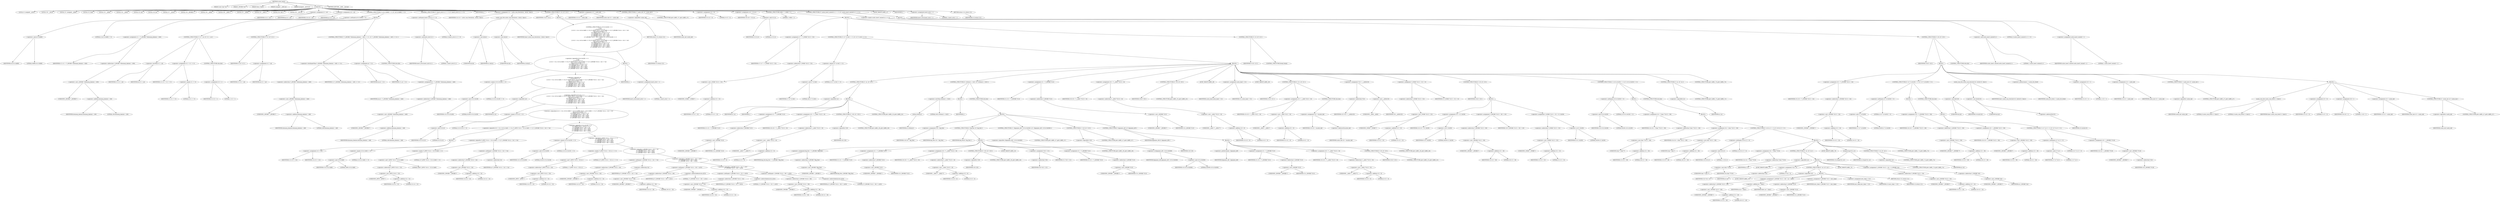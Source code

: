 digraph cache_insert {  
"1000117" [label = "(METHOD,cache_insert)" ]
"1000118" [label = "(PARAM,const char *a1)" ]
"1000119" [label = "(PARAM,_DWORD *a2)" ]
"1000120" [label = "(PARAM,time_t time1)" ]
"1000121" [label = "(PARAM,unsigned __int64 a4)" ]
"1000122" [label = "(PARAM,unsigned __int16 a5)" ]
"1000123" [label = "(BLOCK,,)" ]
"1000124" [label = "(LOCAL,v5: unsigned __int16)" ]
"1000125" [label = "(LOCAL,v10: __int16)" ]
"1000126" [label = "(LOCAL,v11: unsigned __int64)" ]
"1000127" [label = "(LOCAL,v12: bool)" ]
"1000128" [label = "(LOCAL,v13: __int64)" ]
"1000129" [label = "(LOCAL,v14: __int64)" ]
"1000130" [label = "(LOCAL,v15: int)" ]
"1000131" [label = "(LOCAL,v16: int)" ]
"1000132" [label = "(LOCAL,v17: __int16)" ]
"1000133" [label = "(LOCAL,v18: _QWORD *)" ]
"1000134" [label = "(LOCAL,v19: __int64)" ]
"1000135" [label = "(LOCAL,v20: __int64 *)" ]
"1000136" [label = "(LOCAL,v21: __int64)" ]
"1000137" [label = "(LOCAL,v23: __int64 *)" ]
"1000138" [label = "(LOCAL,v24: char *)" ]
"1000139" [label = "(LOCAL,v25: __int128)" ]
"1000140" [label = "(<operator>.assignment,v5 = a5)" ]
"1000141" [label = "(IDENTIFIER,v5,v5 = a5)" ]
"1000142" [label = "(IDENTIFIER,a5,v5 = a5)" ]
"1000143" [label = "(<operator>.assignment,v10 = a5)" ]
"1000144" [label = "(IDENTIFIER,v10,v10 = a5)" ]
"1000145" [label = "(IDENTIFIER,a5,v10 = a5)" ]
"1000146" [label = "(CONTROL_STRUCTURE,if ( (a5 & 0x980) != 0 ),if ( (a5 & 0x980) != 0 ))" ]
"1000147" [label = "(<operator>.notEquals,(a5 & 0x980) != 0)" ]
"1000148" [label = "(<operator>.and,a5 & 0x980)" ]
"1000149" [label = "(IDENTIFIER,a5,a5 & 0x980)" ]
"1000150" [label = "(LITERAL,0x980,a5 & 0x980)" ]
"1000151" [label = "(LITERAL,0,(a5 & 0x980) != 0)" ]
"1000152" [label = "(BLOCK,,)" ]
"1000153" [label = "(<operator>.assignment,v11 = *(_QWORD *)(dnsmasq_daemon + 456))" ]
"1000154" [label = "(IDENTIFIER,v11,v11 = *(_QWORD *)(dnsmasq_daemon + 456))" ]
"1000155" [label = "(<operator>.indirection,*(_QWORD *)(dnsmasq_daemon + 456))" ]
"1000156" [label = "(<operator>.cast,(_QWORD *)(dnsmasq_daemon + 456))" ]
"1000157" [label = "(UNKNOWN,_QWORD *,_QWORD *)" ]
"1000158" [label = "(<operator>.addition,dnsmasq_daemon + 456)" ]
"1000159" [label = "(IDENTIFIER,dnsmasq_daemon,dnsmasq_daemon + 456)" ]
"1000160" [label = "(LITERAL,456,dnsmasq_daemon + 456)" ]
"1000161" [label = "(CONTROL_STRUCTURE,if ( v11 < a4 ),if ( v11 < a4 ))" ]
"1000162" [label = "(<operator>.lessThan,v11 < a4)" ]
"1000163" [label = "(IDENTIFIER,v11,v11 < a4)" ]
"1000164" [label = "(IDENTIFIER,a4,v11 < a4)" ]
"1000165" [label = "(<operator>.assignment,v12 = v11 == 0)" ]
"1000166" [label = "(IDENTIFIER,v12,v12 = v11 == 0)" ]
"1000167" [label = "(<operator>.equals,v11 == 0)" ]
"1000168" [label = "(IDENTIFIER,v11,v11 == 0)" ]
"1000169" [label = "(LITERAL,0,v11 == 0)" ]
"1000170" [label = "(CONTROL_STRUCTURE,else,else)" ]
"1000171" [label = "(<operator>.assignment,v12 = 1)" ]
"1000172" [label = "(IDENTIFIER,v12,v12 = 1)" ]
"1000173" [label = "(LITERAL,1,v12 = 1)" ]
"1000174" [label = "(CONTROL_STRUCTURE,if ( v12 ),if ( v12 ))" ]
"1000175" [label = "(IDENTIFIER,v12,if ( v12 ))" ]
"1000176" [label = "(<operator>.assignment,v11 = a4)" ]
"1000177" [label = "(IDENTIFIER,v11,v11 = a4)" ]
"1000178" [label = "(IDENTIFIER,a4,v11 = a4)" ]
"1000179" [label = "(CONTROL_STRUCTURE,if ( *(_QWORD *)(dnsmasq_daemon + 448) <= v11 ),if ( *(_QWORD *)(dnsmasq_daemon + 448) <= v11 ))" ]
"1000180" [label = "(<operator>.lessEqualsThan,*(_QWORD *)(dnsmasq_daemon + 448) <= v11)" ]
"1000181" [label = "(<operator>.indirection,*(_QWORD *)(dnsmasq_daemon + 448))" ]
"1000182" [label = "(<operator>.cast,(_QWORD *)(dnsmasq_daemon + 448))" ]
"1000183" [label = "(UNKNOWN,_QWORD *,_QWORD *)" ]
"1000184" [label = "(<operator>.addition,dnsmasq_daemon + 448)" ]
"1000185" [label = "(IDENTIFIER,dnsmasq_daemon,dnsmasq_daemon + 448)" ]
"1000186" [label = "(LITERAL,448,dnsmasq_daemon + 448)" ]
"1000187" [label = "(IDENTIFIER,v11,*(_QWORD *)(dnsmasq_daemon + 448) <= v11)" ]
"1000188" [label = "(<operator>.assignment,a4 = v11)" ]
"1000189" [label = "(IDENTIFIER,a4,a4 = v11)" ]
"1000190" [label = "(IDENTIFIER,v11,a4 = v11)" ]
"1000191" [label = "(CONTROL_STRUCTURE,else,else)" ]
"1000192" [label = "(<operator>.assignment,a4 = *(_QWORD *)(dnsmasq_daemon + 448))" ]
"1000193" [label = "(IDENTIFIER,a4,a4 = *(_QWORD *)(dnsmasq_daemon + 448))" ]
"1000194" [label = "(<operator>.indirection,*(_QWORD *)(dnsmasq_daemon + 448))" ]
"1000195" [label = "(<operator>.cast,(_QWORD *)(dnsmasq_daemon + 448))" ]
"1000196" [label = "(UNKNOWN,_QWORD *,_QWORD *)" ]
"1000197" [label = "(<operator>.addition,dnsmasq_daemon + 448)" ]
"1000198" [label = "(IDENTIFIER,dnsmasq_daemon,dnsmasq_daemon + 448)" ]
"1000199" [label = "(LITERAL,448,dnsmasq_daemon + 448)" ]
"1000200" [label = "(CONTROL_STRUCTURE,if ( (insert_error & 1) != 0 ),if ( (insert_error & 1) != 0 ))" ]
"1000201" [label = "(<operator>.notEquals,(insert_error & 1) != 0)" ]
"1000202" [label = "(<operator>.and,insert_error & 1)" ]
"1000203" [label = "(IDENTIFIER,insert_error,insert_error & 1)" ]
"1000204" [label = "(LITERAL,1,insert_error & 1)" ]
"1000205" [label = "(LITERAL,0,(insert_error & 1) != 0)" ]
"1000206" [label = "(IDENTIFIER,L,)" ]
"1000207" [label = "(<operator>.assignment,v14 = cache_scan_free((int)a1, (int)a2, time1))" ]
"1000208" [label = "(IDENTIFIER,v14,v14 = cache_scan_free((int)a1, (int)a2, time1))" ]
"1000209" [label = "(cache_scan_free,cache_scan_free((int)a1, (int)a2, time1))" ]
"1000210" [label = "(<operator>.cast,(int)a1)" ]
"1000211" [label = "(UNKNOWN,int,int)" ]
"1000212" [label = "(IDENTIFIER,a1,(int)a1)" ]
"1000213" [label = "(<operator>.cast,(int)a2)" ]
"1000214" [label = "(UNKNOWN,int,int)" ]
"1000215" [label = "(IDENTIFIER,a2,(int)a2)" ]
"1000216" [label = "(IDENTIFIER,time1,cache_scan_free((int)a1, (int)a2, time1))" ]
"1000217" [label = "(CONTROL_STRUCTURE,if ( v14 ),if ( v14 ))" ]
"1000218" [label = "(IDENTIFIER,v14,if ( v14 ))" ]
"1000219" [label = "(BLOCK,,)" ]
"1000220" [label = "(CONTROL_STRUCTURE,if ( (v10 & 0x180) == 0\n      || !a2\n      || (v10 & 8) == 0\n      || ((v13 = v14, (v10 & 0x80) == 0) || (*(_BYTE *)(v14 + 52) & 0x80) == 0 || *(_DWORD *)(v14 + 24) != *a2)\n      && ((v10 & 0x100) == 0\n       || (*(_BYTE *)(v14 + 53) & 1) == 0\n       || *(_DWORD *)(v14 + 24) != *a2\n       || *(_DWORD *)(v14 + 28) != a2[1]\n       || *(_DWORD *)(v14 + 32) != a2[2]\n       || *(_DWORD *)(v14 + 36) != a2[3]) ),if ( (v10 & 0x180) == 0\n      || !a2\n      || (v10 & 8) == 0\n      || ((v13 = v14, (v10 & 0x80) == 0) || (*(_BYTE *)(v14 + 52) & 0x80) == 0 || *(_DWORD *)(v14 + 24) != *a2)\n      && ((v10 & 0x100) == 0\n       || (*(_BYTE *)(v14 + 53) & 1) == 0\n       || *(_DWORD *)(v14 + 24) != *a2\n       || *(_DWORD *)(v14 + 28) != a2[1]\n       || *(_DWORD *)(v14 + 32) != a2[2]\n       || *(_DWORD *)(v14 + 36) != a2[3]) ))" ]
"1000221" [label = "(<operator>.logicalOr,(v10 & 0x180) == 0\n      || !a2\n      || (v10 & 8) == 0\n      || ((v13 = v14, (v10 & 0x80) == 0) || (*(_BYTE *)(v14 + 52) & 0x80) == 0 || *(_DWORD *)(v14 + 24) != *a2)\n      && ((v10 & 0x100) == 0\n       || (*(_BYTE *)(v14 + 53) & 1) == 0\n       || *(_DWORD *)(v14 + 24) != *a2\n       || *(_DWORD *)(v14 + 28) != a2[1]\n       || *(_DWORD *)(v14 + 32) != a2[2]\n       || *(_DWORD *)(v14 + 36) != a2[3]))" ]
"1000222" [label = "(<operator>.equals,(v10 & 0x180) == 0)" ]
"1000223" [label = "(<operator>.and,v10 & 0x180)" ]
"1000224" [label = "(IDENTIFIER,v10,v10 & 0x180)" ]
"1000225" [label = "(LITERAL,0x180,v10 & 0x180)" ]
"1000226" [label = "(LITERAL,0,(v10 & 0x180) == 0)" ]
"1000227" [label = "(<operator>.logicalOr,!a2\n      || (v10 & 8) == 0\n      || ((v13 = v14, (v10 & 0x80) == 0) || (*(_BYTE *)(v14 + 52) & 0x80) == 0 || *(_DWORD *)(v14 + 24) != *a2)\n      && ((v10 & 0x100) == 0\n       || (*(_BYTE *)(v14 + 53) & 1) == 0\n       || *(_DWORD *)(v14 + 24) != *a2\n       || *(_DWORD *)(v14 + 28) != a2[1]\n       || *(_DWORD *)(v14 + 32) != a2[2]\n       || *(_DWORD *)(v14 + 36) != a2[3]))" ]
"1000228" [label = "(<operator>.logicalNot,!a2)" ]
"1000229" [label = "(IDENTIFIER,a2,!a2)" ]
"1000230" [label = "(<operator>.logicalOr,(v10 & 8) == 0\n      || ((v13 = v14, (v10 & 0x80) == 0) || (*(_BYTE *)(v14 + 52) & 0x80) == 0 || *(_DWORD *)(v14 + 24) != *a2)\n      && ((v10 & 0x100) == 0\n       || (*(_BYTE *)(v14 + 53) & 1) == 0\n       || *(_DWORD *)(v14 + 24) != *a2\n       || *(_DWORD *)(v14 + 28) != a2[1]\n       || *(_DWORD *)(v14 + 32) != a2[2]\n       || *(_DWORD *)(v14 + 36) != a2[3]))" ]
"1000231" [label = "(<operator>.equals,(v10 & 8) == 0)" ]
"1000232" [label = "(<operator>.and,v10 & 8)" ]
"1000233" [label = "(IDENTIFIER,v10,v10 & 8)" ]
"1000234" [label = "(LITERAL,8,v10 & 8)" ]
"1000235" [label = "(LITERAL,0,(v10 & 8) == 0)" ]
"1000236" [label = "(<operator>.logicalAnd,((v13 = v14, (v10 & 0x80) == 0) || (*(_BYTE *)(v14 + 52) & 0x80) == 0 || *(_DWORD *)(v14 + 24) != *a2)\n      && ((v10 & 0x100) == 0\n       || (*(_BYTE *)(v14 + 53) & 1) == 0\n       || *(_DWORD *)(v14 + 24) != *a2\n       || *(_DWORD *)(v14 + 28) != a2[1]\n       || *(_DWORD *)(v14 + 32) != a2[2]\n       || *(_DWORD *)(v14 + 36) != a2[3]))" ]
"1000237" [label = "(<operator>.logicalOr,(v13 = v14, (v10 & 0x80) == 0) || (*(_BYTE *)(v14 + 52) & 0x80) == 0 || *(_DWORD *)(v14 + 24) != *a2)" ]
"1000238" [label = "(BLOCK,,)" ]
"1000239" [label = "(<operator>.assignment,v13 = v14)" ]
"1000240" [label = "(IDENTIFIER,v13,v13 = v14)" ]
"1000241" [label = "(IDENTIFIER,v14,v13 = v14)" ]
"1000242" [label = "(<operator>.equals,(v10 & 0x80) == 0)" ]
"1000243" [label = "(<operator>.and,v10 & 0x80)" ]
"1000244" [label = "(IDENTIFIER,v10,v10 & 0x80)" ]
"1000245" [label = "(LITERAL,0x80,v10 & 0x80)" ]
"1000246" [label = "(LITERAL,0,(v10 & 0x80) == 0)" ]
"1000247" [label = "(<operator>.logicalOr,(*(_BYTE *)(v14 + 52) & 0x80) == 0 || *(_DWORD *)(v14 + 24) != *a2)" ]
"1000248" [label = "(<operator>.equals,(*(_BYTE *)(v14 + 52) & 0x80) == 0)" ]
"1000249" [label = "(<operator>.and,*(_BYTE *)(v14 + 52) & 0x80)" ]
"1000250" [label = "(<operator>.indirection,*(_BYTE *)(v14 + 52))" ]
"1000251" [label = "(<operator>.cast,(_BYTE *)(v14 + 52))" ]
"1000252" [label = "(UNKNOWN,_BYTE *,_BYTE *)" ]
"1000253" [label = "(<operator>.addition,v14 + 52)" ]
"1000254" [label = "(IDENTIFIER,v14,v14 + 52)" ]
"1000255" [label = "(LITERAL,52,v14 + 52)" ]
"1000256" [label = "(LITERAL,0x80,*(_BYTE *)(v14 + 52) & 0x80)" ]
"1000257" [label = "(LITERAL,0,(*(_BYTE *)(v14 + 52) & 0x80) == 0)" ]
"1000258" [label = "(<operator>.notEquals,*(_DWORD *)(v14 + 24) != *a2)" ]
"1000259" [label = "(<operator>.indirection,*(_DWORD *)(v14 + 24))" ]
"1000260" [label = "(<operator>.cast,(_DWORD *)(v14 + 24))" ]
"1000261" [label = "(UNKNOWN,_DWORD *,_DWORD *)" ]
"1000262" [label = "(<operator>.addition,v14 + 24)" ]
"1000263" [label = "(IDENTIFIER,v14,v14 + 24)" ]
"1000264" [label = "(LITERAL,24,v14 + 24)" ]
"1000265" [label = "(<operator>.indirection,*a2)" ]
"1000266" [label = "(IDENTIFIER,a2,*(_DWORD *)(v14 + 24) != *a2)" ]
"1000267" [label = "(<operator>.logicalOr,(v10 & 0x100) == 0\n       || (*(_BYTE *)(v14 + 53) & 1) == 0\n       || *(_DWORD *)(v14 + 24) != *a2\n       || *(_DWORD *)(v14 + 28) != a2[1]\n       || *(_DWORD *)(v14 + 32) != a2[2]\n       || *(_DWORD *)(v14 + 36) != a2[3])" ]
"1000268" [label = "(<operator>.equals,(v10 & 0x100) == 0)" ]
"1000269" [label = "(<operator>.and,v10 & 0x100)" ]
"1000270" [label = "(IDENTIFIER,v10,v10 & 0x100)" ]
"1000271" [label = "(LITERAL,0x100,v10 & 0x100)" ]
"1000272" [label = "(LITERAL,0,(v10 & 0x100) == 0)" ]
"1000273" [label = "(<operator>.logicalOr,(*(_BYTE *)(v14 + 53) & 1) == 0\n       || *(_DWORD *)(v14 + 24) != *a2\n       || *(_DWORD *)(v14 + 28) != a2[1]\n       || *(_DWORD *)(v14 + 32) != a2[2]\n       || *(_DWORD *)(v14 + 36) != a2[3])" ]
"1000274" [label = "(<operator>.equals,(*(_BYTE *)(v14 + 53) & 1) == 0)" ]
"1000275" [label = "(<operator>.and,*(_BYTE *)(v14 + 53) & 1)" ]
"1000276" [label = "(<operator>.indirection,*(_BYTE *)(v14 + 53))" ]
"1000277" [label = "(<operator>.cast,(_BYTE *)(v14 + 53))" ]
"1000278" [label = "(UNKNOWN,_BYTE *,_BYTE *)" ]
"1000279" [label = "(<operator>.addition,v14 + 53)" ]
"1000280" [label = "(IDENTIFIER,v14,v14 + 53)" ]
"1000281" [label = "(LITERAL,53,v14 + 53)" ]
"1000282" [label = "(LITERAL,1,*(_BYTE *)(v14 + 53) & 1)" ]
"1000283" [label = "(LITERAL,0,(*(_BYTE *)(v14 + 53) & 1) == 0)" ]
"1000284" [label = "(<operator>.logicalOr,*(_DWORD *)(v14 + 24) != *a2\n       || *(_DWORD *)(v14 + 28) != a2[1]\n       || *(_DWORD *)(v14 + 32) != a2[2]\n       || *(_DWORD *)(v14 + 36) != a2[3])" ]
"1000285" [label = "(<operator>.notEquals,*(_DWORD *)(v14 + 24) != *a2)" ]
"1000286" [label = "(<operator>.indirection,*(_DWORD *)(v14 + 24))" ]
"1000287" [label = "(<operator>.cast,(_DWORD *)(v14 + 24))" ]
"1000288" [label = "(UNKNOWN,_DWORD *,_DWORD *)" ]
"1000289" [label = "(<operator>.addition,v14 + 24)" ]
"1000290" [label = "(IDENTIFIER,v14,v14 + 24)" ]
"1000291" [label = "(LITERAL,24,v14 + 24)" ]
"1000292" [label = "(<operator>.indirection,*a2)" ]
"1000293" [label = "(IDENTIFIER,a2,*(_DWORD *)(v14 + 24) != *a2)" ]
"1000294" [label = "(<operator>.logicalOr,*(_DWORD *)(v14 + 28) != a2[1]\n       || *(_DWORD *)(v14 + 32) != a2[2]\n       || *(_DWORD *)(v14 + 36) != a2[3])" ]
"1000295" [label = "(<operator>.notEquals,*(_DWORD *)(v14 + 28) != a2[1])" ]
"1000296" [label = "(<operator>.indirection,*(_DWORD *)(v14 + 28))" ]
"1000297" [label = "(<operator>.cast,(_DWORD *)(v14 + 28))" ]
"1000298" [label = "(UNKNOWN,_DWORD *,_DWORD *)" ]
"1000299" [label = "(<operator>.addition,v14 + 28)" ]
"1000300" [label = "(IDENTIFIER,v14,v14 + 28)" ]
"1000301" [label = "(LITERAL,28,v14 + 28)" ]
"1000302" [label = "(<operator>.indirectIndexAccess,a2[1])" ]
"1000303" [label = "(IDENTIFIER,a2,*(_DWORD *)(v14 + 28) != a2[1])" ]
"1000304" [label = "(LITERAL,1,*(_DWORD *)(v14 + 28) != a2[1])" ]
"1000305" [label = "(<operator>.logicalOr,*(_DWORD *)(v14 + 32) != a2[2]\n       || *(_DWORD *)(v14 + 36) != a2[3])" ]
"1000306" [label = "(<operator>.notEquals,*(_DWORD *)(v14 + 32) != a2[2])" ]
"1000307" [label = "(<operator>.indirection,*(_DWORD *)(v14 + 32))" ]
"1000308" [label = "(<operator>.cast,(_DWORD *)(v14 + 32))" ]
"1000309" [label = "(UNKNOWN,_DWORD *,_DWORD *)" ]
"1000310" [label = "(<operator>.addition,v14 + 32)" ]
"1000311" [label = "(IDENTIFIER,v14,v14 + 32)" ]
"1000312" [label = "(LITERAL,32,v14 + 32)" ]
"1000313" [label = "(<operator>.indirectIndexAccess,a2[2])" ]
"1000314" [label = "(IDENTIFIER,a2,*(_DWORD *)(v14 + 32) != a2[2])" ]
"1000315" [label = "(LITERAL,2,*(_DWORD *)(v14 + 32) != a2[2])" ]
"1000316" [label = "(<operator>.notEquals,*(_DWORD *)(v14 + 36) != a2[3])" ]
"1000317" [label = "(<operator>.indirection,*(_DWORD *)(v14 + 36))" ]
"1000318" [label = "(<operator>.cast,(_DWORD *)(v14 + 36))" ]
"1000319" [label = "(UNKNOWN,_DWORD *,_DWORD *)" ]
"1000320" [label = "(<operator>.addition,v14 + 36)" ]
"1000321" [label = "(IDENTIFIER,v14,v14 + 36)" ]
"1000322" [label = "(LITERAL,36,v14 + 36)" ]
"1000323" [label = "(<operator>.indirectIndexAccess,a2[3])" ]
"1000324" [label = "(IDENTIFIER,a2,*(_DWORD *)(v14 + 36) != a2[3])" ]
"1000325" [label = "(LITERAL,3,*(_DWORD *)(v14 + 36) != a2[3])" ]
"1000326" [label = "(BLOCK,,)" ]
"1000327" [label = "(IDENTIFIER,L,)" ]
"1000328" [label = "(<operator>.assignment,insert_error = 1)" ]
"1000329" [label = "(IDENTIFIER,insert_error,insert_error = 1)" ]
"1000330" [label = "(LITERAL,1,insert_error = 1)" ]
"1000331" [label = "(RETURN,return v13;,return v13;)" ]
"1000332" [label = "(IDENTIFIER,v13,return v13;)" ]
"1000333" [label = "(<operator>.assignment,v13 = cache_tail)" ]
"1000334" [label = "(IDENTIFIER,v13,v13 = cache_tail)" ]
"1000335" [label = "(IDENTIFIER,cache_tail,v13 = cache_tail)" ]
"1000336" [label = "(CONTROL_STRUCTURE,if ( !cache_tail ),if ( !cache_tail ))" ]
"1000337" [label = "(<operator>.logicalNot,!cache_tail)" ]
"1000338" [label = "(IDENTIFIER,cache_tail,!cache_tail)" ]
"1000339" [label = "(CONTROL_STRUCTURE,goto LABEL_47;,goto LABEL_47;)" ]
"1000340" [label = "(<operator>.assignment,v15 = 0)" ]
"1000341" [label = "(IDENTIFIER,v15,v15 = 0)" ]
"1000342" [label = "(LITERAL,0,v15 = 0)" ]
"1000343" [label = "(<operator>.assignment,v16 = v5 & 4)" ]
"1000344" [label = "(IDENTIFIER,v16,v16 = v5 & 4)" ]
"1000345" [label = "(<operator>.and,v5 & 4)" ]
"1000346" [label = "(IDENTIFIER,v5,v5 & 4)" ]
"1000347" [label = "(LITERAL,4,v5 & 4)" ]
"1000348" [label = "(CONTROL_STRUCTURE,while ( 1 ),while ( 1 ))" ]
"1000349" [label = "(LITERAL,1,while ( 1 ))" ]
"1000350" [label = "(BLOCK,,)" ]
"1000351" [label = "(<operator>.assignment,v17 = *(_WORD *)(v13 + 52))" ]
"1000352" [label = "(IDENTIFIER,v17,v17 = *(_WORD *)(v13 + 52))" ]
"1000353" [label = "(<operator>.indirection,*(_WORD *)(v13 + 52))" ]
"1000354" [label = "(<operator>.cast,(_WORD *)(v13 + 52))" ]
"1000355" [label = "(UNKNOWN,_WORD *,_WORD *)" ]
"1000356" [label = "(<operator>.addition,v13 + 52)" ]
"1000357" [label = "(IDENTIFIER,v13,v13 + 52)" ]
"1000358" [label = "(LITERAL,52,v13 + 52)" ]
"1000359" [label = "(CONTROL_STRUCTURE,if ( (v17 & 0xC) == 0 ),if ( (v17 & 0xC) == 0 ))" ]
"1000360" [label = "(<operator>.equals,(v17 & 0xC) == 0)" ]
"1000361" [label = "(<operator>.and,v17 & 0xC)" ]
"1000362" [label = "(IDENTIFIER,v17,v17 & 0xC)" ]
"1000363" [label = "(LITERAL,0xC,v17 & 0xC)" ]
"1000364" [label = "(LITERAL,0,(v17 & 0xC) == 0)" ]
"1000365" [label = "(BLOCK,,)" ]
"1000366" [label = "(CONTROL_STRUCTURE,if ( !a1 ),if ( !a1 ))" ]
"1000367" [label = "(<operator>.logicalNot,!a1)" ]
"1000368" [label = "(IDENTIFIER,a1,!a1)" ]
"1000369" [label = "(BLOCK,,)" ]
"1000370" [label = "(IDENTIFIER,L,)" ]
"1000371" [label = "(<operator>.assignment,v21 = *(_QWORD *)v13)" ]
"1000372" [label = "(IDENTIFIER,v21,v21 = *(_QWORD *)v13)" ]
"1000373" [label = "(<operator>.indirection,*(_QWORD *)v13)" ]
"1000374" [label = "(<operator>.cast,(_QWORD *)v13)" ]
"1000375" [label = "(UNKNOWN,_QWORD *,_QWORD *)" ]
"1000376" [label = "(IDENTIFIER,v13,(_QWORD *)v13)" ]
"1000377" [label = "(<operator>.assignment,v20 = *(__int64 **)(v13 + 8))" ]
"1000378" [label = "(IDENTIFIER,v20,v20 = *(__int64 **)(v13 + 8))" ]
"1000379" [label = "(<operator>.indirection,*(__int64 **)(v13 + 8))" ]
"1000380" [label = "(<operator>.cast,(__int64 **)(v13 + 8))" ]
"1000381" [label = "(UNKNOWN,__int64 **,__int64 **)" ]
"1000382" [label = "(<operator>.addition,v13 + 8)" ]
"1000383" [label = "(IDENTIFIER,v13,v13 + 8)" ]
"1000384" [label = "(LITERAL,8,v13 + 8)" ]
"1000385" [label = "(CONTROL_STRUCTURE,if ( !v20 ),if ( !v20 ))" ]
"1000386" [label = "(<operator>.logicalNot,!v20)" ]
"1000387" [label = "(IDENTIFIER,v20,!v20)" ]
"1000388" [label = "(CONTROL_STRUCTURE,goto LABEL_58;,goto LABEL_58;)" ]
"1000389" [label = "(CONTROL_STRUCTURE,goto LABEL_53;,goto LABEL_53;)" ]
"1000390" [label = "(CONTROL_STRUCTURE,if ( strlen(a1) < 0x32 ),if ( strlen(a1) < 0x32 ))" ]
"1000391" [label = "(<operator>.lessThan,strlen(a1) < 0x32)" ]
"1000392" [label = "(strlen,strlen(a1))" ]
"1000393" [label = "(IDENTIFIER,a1,strlen(a1))" ]
"1000394" [label = "(LITERAL,0x32,strlen(a1) < 0x32)" ]
"1000395" [label = "(BLOCK,,)" ]
"1000396" [label = "(IDENTIFIER,L,)" ]
"1000397" [label = "(CONTROL_STRUCTURE,else,else)" ]
"1000398" [label = "(BLOCK,,)" ]
"1000399" [label = "(<operator>.assignment,v19 = big_free)" ]
"1000400" [label = "(IDENTIFIER,v19,v19 = big_free)" ]
"1000401" [label = "(IDENTIFIER,big_free,v19 = big_free)" ]
"1000402" [label = "(CONTROL_STRUCTURE,if ( big_free ),if ( big_free ))" ]
"1000403" [label = "(IDENTIFIER,big_free,if ( big_free ))" ]
"1000404" [label = "(BLOCK,,)" ]
"1000405" [label = "(<operator>.assignment,big_free = *(_QWORD *)big_free)" ]
"1000406" [label = "(IDENTIFIER,big_free,big_free = *(_QWORD *)big_free)" ]
"1000407" [label = "(<operator>.indirection,*(_QWORD *)big_free)" ]
"1000408" [label = "(<operator>.cast,(_QWORD *)big_free)" ]
"1000409" [label = "(UNKNOWN,_QWORD *,_QWORD *)" ]
"1000410" [label = "(IDENTIFIER,big_free,(_QWORD *)big_free)" ]
"1000411" [label = "(<operator>.assignment,v21 = *(_QWORD *)v13)" ]
"1000412" [label = "(IDENTIFIER,v21,v21 = *(_QWORD *)v13)" ]
"1000413" [label = "(<operator>.indirection,*(_QWORD *)v13)" ]
"1000414" [label = "(<operator>.cast,(_QWORD *)v13)" ]
"1000415" [label = "(UNKNOWN,_QWORD *,_QWORD *)" ]
"1000416" [label = "(IDENTIFIER,v13,(_QWORD *)v13)" ]
"1000417" [label = "(<operator>.assignment,v20 = *(__int64 **)(v13 + 8))" ]
"1000418" [label = "(IDENTIFIER,v20,v20 = *(__int64 **)(v13 + 8))" ]
"1000419" [label = "(<operator>.indirection,*(__int64 **)(v13 + 8))" ]
"1000420" [label = "(<operator>.cast,(__int64 **)(v13 + 8))" ]
"1000421" [label = "(UNKNOWN,__int64 **,__int64 **)" ]
"1000422" [label = "(<operator>.addition,v13 + 8)" ]
"1000423" [label = "(IDENTIFIER,v13,v13 + 8)" ]
"1000424" [label = "(LITERAL,8,v13 + 8)" ]
"1000425" [label = "(CONTROL_STRUCTURE,if ( !v20 ),if ( !v20 ))" ]
"1000426" [label = "(<operator>.logicalNot,!v20)" ]
"1000427" [label = "(IDENTIFIER,v20,!v20)" ]
"1000428" [label = "(CONTROL_STRUCTURE,goto LABEL_58;,goto LABEL_58;)" ]
"1000429" [label = "(JUMP_TARGET,LABEL_53)" ]
"1000430" [label = "(<operator>.assignment,*v20 = v21)" ]
"1000431" [label = "(<operator>.indirection,*v20)" ]
"1000432" [label = "(IDENTIFIER,v20,*v20 = v21)" ]
"1000433" [label = "(IDENTIFIER,v21,*v20 = v21)" ]
"1000434" [label = "(<operator>.assignment,v21 = *(_QWORD *)v13)" ]
"1000435" [label = "(IDENTIFIER,v21,v21 = *(_QWORD *)v13)" ]
"1000436" [label = "(<operator>.indirection,*(_QWORD *)v13)" ]
"1000437" [label = "(<operator>.cast,(_QWORD *)v13)" ]
"1000438" [label = "(UNKNOWN,_QWORD *,_QWORD *)" ]
"1000439" [label = "(IDENTIFIER,v13,(_QWORD *)v13)" ]
"1000440" [label = "(CONTROL_STRUCTURE,goto LABEL_59;,goto LABEL_59;)" ]
"1000441" [label = "(CONTROL_STRUCTURE,if ( !(bignames_left | v10 & 0x5000) ),if ( !(bignames_left | v10 & 0x5000) ))" ]
"1000442" [label = "(<operator>.logicalNot,!(bignames_left | v10 & 0x5000))" ]
"1000443" [label = "(<operator>.or,bignames_left | v10 & 0x5000)" ]
"1000444" [label = "(IDENTIFIER,bignames_left,bignames_left | v10 & 0x5000)" ]
"1000445" [label = "(<operator>.and,v10 & 0x5000)" ]
"1000446" [label = "(IDENTIFIER,v10,v10 & 0x5000)" ]
"1000447" [label = "(LITERAL,0x5000,v10 & 0x5000)" ]
"1000448" [label = "(CONTROL_STRUCTURE,goto LABEL_47;,goto LABEL_47;)" ]
"1000449" [label = "(CONTROL_STRUCTURE,if ( !v19 ),if ( !v19 ))" ]
"1000450" [label = "(<operator>.logicalNot,!v19)" ]
"1000451" [label = "(IDENTIFIER,v19,!v19)" ]
"1000452" [label = "(CONTROL_STRUCTURE,goto LABEL_47;,goto LABEL_47;)" ]
"1000453" [label = "(CONTROL_STRUCTURE,if ( bignames_left ),if ( bignames_left ))" ]
"1000454" [label = "(IDENTIFIER,bignames_left,if ( bignames_left ))" ]
"1000455" [label = "(BLOCK,,)" ]
"1000456" [label = "(<operator>.preDecrement,--bignames_left)" ]
"1000457" [label = "(IDENTIFIER,bignames_left,--bignames_left)" ]
"1000458" [label = "(<operator>.assignment,v21 = *(_QWORD *)v13)" ]
"1000459" [label = "(IDENTIFIER,v21,v21 = *(_QWORD *)v13)" ]
"1000460" [label = "(<operator>.indirection,*(_QWORD *)v13)" ]
"1000461" [label = "(<operator>.cast,(_QWORD *)v13)" ]
"1000462" [label = "(UNKNOWN,_QWORD *,_QWORD *)" ]
"1000463" [label = "(IDENTIFIER,v13,(_QWORD *)v13)" ]
"1000464" [label = "(<operator>.assignment,v20 = *(__int64 **)(v13 + 8))" ]
"1000465" [label = "(IDENTIFIER,v20,v20 = *(__int64 **)(v13 + 8))" ]
"1000466" [label = "(<operator>.indirection,*(__int64 **)(v13 + 8))" ]
"1000467" [label = "(<operator>.cast,(__int64 **)(v13 + 8))" ]
"1000468" [label = "(UNKNOWN,__int64 **,__int64 **)" ]
"1000469" [label = "(<operator>.addition,v13 + 8)" ]
"1000470" [label = "(IDENTIFIER,v13,v13 + 8)" ]
"1000471" [label = "(LITERAL,8,v13 + 8)" ]
"1000472" [label = "(CONTROL_STRUCTURE,if ( v20 ),if ( v20 ))" ]
"1000473" [label = "(IDENTIFIER,v20,if ( v20 ))" ]
"1000474" [label = "(CONTROL_STRUCTURE,goto LABEL_53;,goto LABEL_53;)" ]
"1000475" [label = "(CONTROL_STRUCTURE,goto LABEL_58;,goto LABEL_58;)" ]
"1000476" [label = "(<operator>.assignment,v21 = *(_QWORD *)v13)" ]
"1000477" [label = "(IDENTIFIER,v21,v21 = *(_QWORD *)v13)" ]
"1000478" [label = "(<operator>.indirection,*(_QWORD *)v13)" ]
"1000479" [label = "(<operator>.cast,(_QWORD *)v13)" ]
"1000480" [label = "(UNKNOWN,_QWORD *,_QWORD *)" ]
"1000481" [label = "(IDENTIFIER,v13,(_QWORD *)v13)" ]
"1000482" [label = "(<operator>.assignment,v20 = *(__int64 **)(v13 + 8))" ]
"1000483" [label = "(IDENTIFIER,v20,v20 = *(__int64 **)(v13 + 8))" ]
"1000484" [label = "(<operator>.indirection,*(__int64 **)(v13 + 8))" ]
"1000485" [label = "(<operator>.cast,(__int64 **)(v13 + 8))" ]
"1000486" [label = "(UNKNOWN,__int64 **,__int64 **)" ]
"1000487" [label = "(<operator>.addition,v13 + 8)" ]
"1000488" [label = "(IDENTIFIER,v13,v13 + 8)" ]
"1000489" [label = "(LITERAL,8,v13 + 8)" ]
"1000490" [label = "(CONTROL_STRUCTURE,if ( v20 ),if ( v20 ))" ]
"1000491" [label = "(IDENTIFIER,v20,if ( v20 ))" ]
"1000492" [label = "(CONTROL_STRUCTURE,goto LABEL_53;,goto LABEL_53;)" ]
"1000493" [label = "(JUMP_TARGET,LABEL_58)" ]
"1000494" [label = "(<operator>.assignment,cache_head = v21)" ]
"1000495" [label = "(IDENTIFIER,cache_head,cache_head = v21)" ]
"1000496" [label = "(IDENTIFIER,v21,cache_head = v21)" ]
"1000497" [label = "(JUMP_TARGET,LABEL_59)" ]
"1000498" [label = "(CONTROL_STRUCTURE,if ( v21 ),if ( v21 ))" ]
"1000499" [label = "(IDENTIFIER,v21,if ( v21 ))" ]
"1000500" [label = "(<operator>.assignment,v23 = (__int64 *)(v21 + 8))" ]
"1000501" [label = "(IDENTIFIER,v23,v23 = (__int64 *)(v21 + 8))" ]
"1000502" [label = "(<operator>.cast,(__int64 *)(v21 + 8))" ]
"1000503" [label = "(UNKNOWN,__int64 *,__int64 *)" ]
"1000504" [label = "(<operator>.addition,v21 + 8)" ]
"1000505" [label = "(IDENTIFIER,v21,v21 + 8)" ]
"1000506" [label = "(LITERAL,8,v21 + 8)" ]
"1000507" [label = "(CONTROL_STRUCTURE,else,else)" ]
"1000508" [label = "(<operator>.assignment,v23 = &cache_tail)" ]
"1000509" [label = "(IDENTIFIER,v23,v23 = &cache_tail)" ]
"1000510" [label = "(<operator>.addressOf,&cache_tail)" ]
"1000511" [label = "(IDENTIFIER,cache_tail,v23 = &cache_tail)" ]
"1000512" [label = "(<operator>.assignment,*v23 = (__int64)v20)" ]
"1000513" [label = "(<operator>.indirection,*v23)" ]
"1000514" [label = "(IDENTIFIER,v23,*v23 = (__int64)v20)" ]
"1000515" [label = "(<operator>.cast,(__int64)v20)" ]
"1000516" [label = "(UNKNOWN,__int64,__int64)" ]
"1000517" [label = "(IDENTIFIER,v20,(__int64)v20)" ]
"1000518" [label = "(<operator>.assignment,*(_WORD *)(v13 + 52) = v5)" ]
"1000519" [label = "(<operator>.indirection,*(_WORD *)(v13 + 52))" ]
"1000520" [label = "(<operator>.cast,(_WORD *)(v13 + 52))" ]
"1000521" [label = "(UNKNOWN,_WORD *,_WORD *)" ]
"1000522" [label = "(<operator>.addition,v13 + 52)" ]
"1000523" [label = "(IDENTIFIER,v13,v13 + 52)" ]
"1000524" [label = "(LITERAL,52,v13 + 52)" ]
"1000525" [label = "(IDENTIFIER,v5,*(_WORD *)(v13 + 52) = v5)" ]
"1000526" [label = "(CONTROL_STRUCTURE,if ( v19 ),if ( v19 ))" ]
"1000527" [label = "(IDENTIFIER,v19,if ( v19 ))" ]
"1000528" [label = "(BLOCK,,)" ]
"1000529" [label = "(<operator>.assignment,v10 = v5 | 0x200)" ]
"1000530" [label = "(IDENTIFIER,v10,v10 = v5 | 0x200)" ]
"1000531" [label = "(<operator>.or,v5 | 0x200)" ]
"1000532" [label = "(IDENTIFIER,v5,v5 | 0x200)" ]
"1000533" [label = "(LITERAL,0x200,v5 | 0x200)" ]
"1000534" [label = "(<operator>.assignment,*(_QWORD *)(v13 + 56) = v19)" ]
"1000535" [label = "(<operator>.indirection,*(_QWORD *)(v13 + 56))" ]
"1000536" [label = "(<operator>.cast,(_QWORD *)(v13 + 56))" ]
"1000537" [label = "(UNKNOWN,_QWORD *,_QWORD *)" ]
"1000538" [label = "(<operator>.addition,v13 + 56)" ]
"1000539" [label = "(IDENTIFIER,v13,v13 + 56)" ]
"1000540" [label = "(LITERAL,56,v13 + 56)" ]
"1000541" [label = "(IDENTIFIER,v19,*(_QWORD *)(v13 + 56) = v19)" ]
"1000542" [label = "(<operator>.assignment,*(_WORD *)(v13 + 52) = v5 | 0x200)" ]
"1000543" [label = "(<operator>.indirection,*(_WORD *)(v13 + 52))" ]
"1000544" [label = "(<operator>.cast,(_WORD *)(v13 + 52))" ]
"1000545" [label = "(UNKNOWN,_WORD *,_WORD *)" ]
"1000546" [label = "(<operator>.addition,v13 + 52)" ]
"1000547" [label = "(IDENTIFIER,v13,v13 + 52)" ]
"1000548" [label = "(LITERAL,52,v13 + 52)" ]
"1000549" [label = "(<operator>.or,v5 | 0x200)" ]
"1000550" [label = "(IDENTIFIER,v5,v5 | 0x200)" ]
"1000551" [label = "(LITERAL,0x200,v5 | 0x200)" ]
"1000552" [label = "(CONTROL_STRUCTURE,if ( (v10 & 0x200) != 0 ),if ( (v10 & 0x200) != 0 ))" ]
"1000553" [label = "(<operator>.notEquals,(v10 & 0x200) != 0)" ]
"1000554" [label = "(<operator>.and,v10 & 0x200)" ]
"1000555" [label = "(IDENTIFIER,v10,v10 & 0x200)" ]
"1000556" [label = "(LITERAL,0x200,v10 & 0x200)" ]
"1000557" [label = "(LITERAL,0,(v10 & 0x200) != 0)" ]
"1000558" [label = "(BLOCK,,)" ]
"1000559" [label = "(<operator>.assignment,v24 = *(char **)(v13 + 56))" ]
"1000560" [label = "(IDENTIFIER,v24,v24 = *(char **)(v13 + 56))" ]
"1000561" [label = "(<operator>.indirection,*(char **)(v13 + 56))" ]
"1000562" [label = "(<operator>.cast,(char **)(v13 + 56))" ]
"1000563" [label = "(UNKNOWN,char **,char **)" ]
"1000564" [label = "(<operator>.addition,v13 + 56)" ]
"1000565" [label = "(IDENTIFIER,v13,v13 + 56)" ]
"1000566" [label = "(LITERAL,56,v13 + 56)" ]
"1000567" [label = "(CONTROL_STRUCTURE,else,else)" ]
"1000568" [label = "(BLOCK,,)" ]
"1000569" [label = "(<operator>.assignment,v24 = (char *)(v13 + 56))" ]
"1000570" [label = "(IDENTIFIER,v24,v24 = (char *)(v13 + 56))" ]
"1000571" [label = "(<operator>.cast,(char *)(v13 + 56))" ]
"1000572" [label = "(UNKNOWN,char *,char *)" ]
"1000573" [label = "(<operator>.addition,v13 + 56)" ]
"1000574" [label = "(IDENTIFIER,v13,v13 + 56)" ]
"1000575" [label = "(LITERAL,56,v13 + 56)" ]
"1000576" [label = "(CONTROL_STRUCTURE,if ( (v10 & 2) != 0 ),if ( (v10 & 2) != 0 ))" ]
"1000577" [label = "(<operator>.notEquals,(v10 & 2) != 0)" ]
"1000578" [label = "(<operator>.and,v10 & 2)" ]
"1000579" [label = "(IDENTIFIER,v10,v10 & 2)" ]
"1000580" [label = "(LITERAL,2,v10 & 2)" ]
"1000581" [label = "(LITERAL,0,(v10 & 2) != 0)" ]
"1000582" [label = "(BLOCK,,)" ]
"1000583" [label = "(<operator>.assignment,v24 = *(char **)v24)" ]
"1000584" [label = "(IDENTIFIER,v24,v24 = *(char **)v24)" ]
"1000585" [label = "(<operator>.indirection,*(char **)v24)" ]
"1000586" [label = "(<operator>.cast,(char **)v24)" ]
"1000587" [label = "(UNKNOWN,char **,char **)" ]
"1000588" [label = "(IDENTIFIER,v24,(char **)v24)" ]
"1000589" [label = "(CONTROL_STRUCTURE,if ( !a1 ),if ( !a1 ))" ]
"1000590" [label = "(<operator>.logicalNot,!a1)" ]
"1000591" [label = "(IDENTIFIER,a1,!a1)" ]
"1000592" [label = "(BLOCK,,)" ]
"1000593" [label = "(JUMP_TARGET,LABEL_72)" ]
"1000594" [label = "(<operator>.assignment,*v24 = 0)" ]
"1000595" [label = "(<operator>.indirection,*v24)" ]
"1000596" [label = "(IDENTIFIER,v24,*v24 = 0)" ]
"1000597" [label = "(LITERAL,0,*v24 = 0)" ]
"1000598" [label = "(CONTROL_STRUCTURE,if ( !a2 ),if ( !a2 ))" ]
"1000599" [label = "(<operator>.logicalNot,!a2)" ]
"1000600" [label = "(IDENTIFIER,a2,!a2)" ]
"1000601" [label = "(BLOCK,,)" ]
"1000602" [label = "(JUMP_TARGET,LABEL_74)" ]
"1000603" [label = "(<operator>.assignment,*(_QWORD *)(v13 + 40) = a4 + time1)" ]
"1000604" [label = "(<operator>.indirection,*(_QWORD *)(v13 + 40))" ]
"1000605" [label = "(<operator>.cast,(_QWORD *)(v13 + 40))" ]
"1000606" [label = "(UNKNOWN,_QWORD *,_QWORD *)" ]
"1000607" [label = "(<operator>.addition,v13 + 40)" ]
"1000608" [label = "(IDENTIFIER,v13,v13 + 40)" ]
"1000609" [label = "(LITERAL,40,v13 + 40)" ]
"1000610" [label = "(<operator>.addition,a4 + time1)" ]
"1000611" [label = "(IDENTIFIER,a4,a4 + time1)" ]
"1000612" [label = "(IDENTIFIER,time1,a4 + time1)" ]
"1000613" [label = "(<operator>.assignment,*(_QWORD *)v13 = new_chain)" ]
"1000614" [label = "(<operator>.indirection,*(_QWORD *)v13)" ]
"1000615" [label = "(<operator>.cast,(_QWORD *)v13)" ]
"1000616" [label = "(UNKNOWN,_QWORD *,_QWORD *)" ]
"1000617" [label = "(IDENTIFIER,v13,(_QWORD *)v13)" ]
"1000618" [label = "(IDENTIFIER,new_chain,*(_QWORD *)v13 = new_chain)" ]
"1000619" [label = "(<operator>.assignment,new_chain = v13)" ]
"1000620" [label = "(IDENTIFIER,new_chain,new_chain = v13)" ]
"1000621" [label = "(IDENTIFIER,v13,new_chain = v13)" ]
"1000622" [label = "(RETURN,return v13;,return v13;)" ]
"1000623" [label = "(IDENTIFIER,v13,return v13;)" ]
"1000624" [label = "(JUMP_TARGET,LABEL_73)" ]
"1000625" [label = "(<operator>.assignment,*(_OWORD *)(v13 + 24) = *(_OWORD *)a2)" ]
"1000626" [label = "(<operator>.indirection,*(_OWORD *)(v13 + 24))" ]
"1000627" [label = "(<operator>.cast,(_OWORD *)(v13 + 24))" ]
"1000628" [label = "(UNKNOWN,_OWORD *,_OWORD *)" ]
"1000629" [label = "(<operator>.addition,v13 + 24)" ]
"1000630" [label = "(IDENTIFIER,v13,v13 + 24)" ]
"1000631" [label = "(LITERAL,24,v13 + 24)" ]
"1000632" [label = "(<operator>.indirection,*(_OWORD *)a2)" ]
"1000633" [label = "(<operator>.cast,(_OWORD *)a2)" ]
"1000634" [label = "(UNKNOWN,_OWORD *,_OWORD *)" ]
"1000635" [label = "(IDENTIFIER,a2,(_OWORD *)a2)" ]
"1000636" [label = "(CONTROL_STRUCTURE,goto LABEL_74;,goto LABEL_74;)" ]
"1000637" [label = "(JUMP_TARGET,LABEL_70)" ]
"1000638" [label = "(strcpy,strcpy(v24, a1))" ]
"1000639" [label = "(IDENTIFIER,v24,strcpy(v24, a1))" ]
"1000640" [label = "(IDENTIFIER,a1,strcpy(v24, a1))" ]
"1000641" [label = "(CONTROL_STRUCTURE,if ( !a2 ),if ( !a2 ))" ]
"1000642" [label = "(<operator>.logicalNot,!a2)" ]
"1000643" [label = "(IDENTIFIER,a2,!a2)" ]
"1000644" [label = "(CONTROL_STRUCTURE,goto LABEL_74;,goto LABEL_74;)" ]
"1000645" [label = "(CONTROL_STRUCTURE,goto LABEL_73;,goto LABEL_73;)" ]
"1000646" [label = "(CONTROL_STRUCTURE,if ( !a1 ),if ( !a1 ))" ]
"1000647" [label = "(<operator>.logicalNot,!a1)" ]
"1000648" [label = "(IDENTIFIER,a1,!a1)" ]
"1000649" [label = "(CONTROL_STRUCTURE,goto LABEL_72;,goto LABEL_72;)" ]
"1000650" [label = "(CONTROL_STRUCTURE,goto LABEL_70;,goto LABEL_70;)" ]
"1000651" [label = "(CONTROL_STRUCTURE,if ( v15 ),if ( v15 ))" ]
"1000652" [label = "(IDENTIFIER,v15,if ( v15 ))" ]
"1000653" [label = "(CONTROL_STRUCTURE,break;,break;)" ]
"1000654" [label = "(CONTROL_STRUCTURE,if ( v16 ),if ( v16 ))" ]
"1000655" [label = "(IDENTIFIER,v16,if ( v16 ))" ]
"1000656" [label = "(BLOCK,,)" ]
"1000657" [label = "(<operator>.assignment,v25 = *(_OWORD *)(v13 + 24))" ]
"1000658" [label = "(IDENTIFIER,v25,v25 = *(_OWORD *)(v13 + 24))" ]
"1000659" [label = "(<operator>.indirection,*(_OWORD *)(v13 + 24))" ]
"1000660" [label = "(<operator>.cast,(_OWORD *)(v13 + 24))" ]
"1000661" [label = "(UNKNOWN,_OWORD *,_OWORD *)" ]
"1000662" [label = "(<operator>.addition,v13 + 24)" ]
"1000663" [label = "(IDENTIFIER,v13,v13 + 24)" ]
"1000664" [label = "(LITERAL,24,v13 + 24)" ]
"1000665" [label = "(CONTROL_STRUCTURE,if ( (v17 & 0x200) != 0 ),if ( (v17 & 0x200) != 0 ))" ]
"1000666" [label = "(<operator>.notEquals,(v17 & 0x200) != 0)" ]
"1000667" [label = "(<operator>.and,v17 & 0x200)" ]
"1000668" [label = "(IDENTIFIER,v17,v17 & 0x200)" ]
"1000669" [label = "(LITERAL,0x200,v17 & 0x200)" ]
"1000670" [label = "(LITERAL,0,(v17 & 0x200) != 0)" ]
"1000671" [label = "(BLOCK,,)" ]
"1000672" [label = "(<operator>.assignment,v18 = *(_QWORD **)(v13 + 56))" ]
"1000673" [label = "(IDENTIFIER,v18,v18 = *(_QWORD **)(v13 + 56))" ]
"1000674" [label = "(<operator>.indirection,*(_QWORD **)(v13 + 56))" ]
"1000675" [label = "(<operator>.cast,(_QWORD **)(v13 + 56))" ]
"1000676" [label = "(UNKNOWN,_QWORD **,_QWORD **)" ]
"1000677" [label = "(<operator>.addition,v13 + 56)" ]
"1000678" [label = "(IDENTIFIER,v13,v13 + 56)" ]
"1000679" [label = "(LITERAL,56,v13 + 56)" ]
"1000680" [label = "(CONTROL_STRUCTURE,else,else)" ]
"1000681" [label = "(BLOCK,,)" ]
"1000682" [label = "(<operator>.assignment,v18 = (_QWORD *)(v13 + 56))" ]
"1000683" [label = "(IDENTIFIER,v18,v18 = (_QWORD *)(v13 + 56))" ]
"1000684" [label = "(<operator>.cast,(_QWORD *)(v13 + 56))" ]
"1000685" [label = "(UNKNOWN,_QWORD *,_QWORD *)" ]
"1000686" [label = "(<operator>.addition,v13 + 56)" ]
"1000687" [label = "(IDENTIFIER,v13,v13 + 56)" ]
"1000688" [label = "(LITERAL,56,v13 + 56)" ]
"1000689" [label = "(CONTROL_STRUCTURE,if ( (v17 & 2) != 0 ),if ( (v17 & 2) != 0 ))" ]
"1000690" [label = "(<operator>.notEquals,(v17 & 2) != 0)" ]
"1000691" [label = "(<operator>.and,v17 & 2)" ]
"1000692" [label = "(IDENTIFIER,v17,v17 & 2)" ]
"1000693" [label = "(LITERAL,2,v17 & 2)" ]
"1000694" [label = "(LITERAL,0,(v17 & 2) != 0)" ]
"1000695" [label = "(<operator>.assignment,v18 = (_QWORD *)*v18)" ]
"1000696" [label = "(IDENTIFIER,v18,v18 = (_QWORD *)*v18)" ]
"1000697" [label = "(<operator>.cast,(_QWORD *)*v18)" ]
"1000698" [label = "(UNKNOWN,_QWORD *,_QWORD *)" ]
"1000699" [label = "(<operator>.indirection,*v18)" ]
"1000700" [label = "(IDENTIFIER,v18,(_QWORD *)*v18)" ]
"1000701" [label = "(cache_scan_free,cache_scan_free((int)v18, (int)&v25, time1))" ]
"1000702" [label = "(<operator>.cast,(int)v18)" ]
"1000703" [label = "(UNKNOWN,int,int)" ]
"1000704" [label = "(IDENTIFIER,v18,(int)v18)" ]
"1000705" [label = "(<operator>.cast,(int)&v25)" ]
"1000706" [label = "(UNKNOWN,int,int)" ]
"1000707" [label = "(<operator>.addressOf,&v25)" ]
"1000708" [label = "(IDENTIFIER,v25,(int)&v25)" ]
"1000709" [label = "(IDENTIFIER,time1,cache_scan_free((int)v18, (int)&v25, time1))" ]
"1000710" [label = "(<operator>.preIncrement,++cache_live_freed)" ]
"1000711" [label = "(IDENTIFIER,cache_live_freed,++cache_live_freed)" ]
"1000712" [label = "(<operator>.assignment,v15 = 1)" ]
"1000713" [label = "(IDENTIFIER,v15,v15 = 1)" ]
"1000714" [label = "(LITERAL,1,v15 = 1)" ]
"1000715" [label = "(<operator>.assignment,v13 = cache_tail)" ]
"1000716" [label = "(IDENTIFIER,v13,v13 = cache_tail)" ]
"1000717" [label = "(IDENTIFIER,cache_tail,v13 = cache_tail)" ]
"1000718" [label = "(CONTROL_STRUCTURE,if ( !cache_tail ),if ( !cache_tail ))" ]
"1000719" [label = "(<operator>.logicalNot,!cache_tail)" ]
"1000720" [label = "(IDENTIFIER,cache_tail,!cache_tail)" ]
"1000721" [label = "(CONTROL_STRUCTURE,goto LABEL_47;,goto LABEL_47;)" ]
"1000722" [label = "(CONTROL_STRUCTURE,else,else)" ]
"1000723" [label = "(BLOCK,,)" ]
"1000724" [label = "(cache_scan_free,cache_scan_free(0, 0, time1))" ]
"1000725" [label = "(LITERAL,0,cache_scan_free(0, 0, time1))" ]
"1000726" [label = "(LITERAL,0,cache_scan_free(0, 0, time1))" ]
"1000727" [label = "(IDENTIFIER,time1,cache_scan_free(0, 0, time1))" ]
"1000728" [label = "(<operator>.assignment,v15 = 0)" ]
"1000729" [label = "(IDENTIFIER,v15,v15 = 0)" ]
"1000730" [label = "(LITERAL,0,v15 = 0)" ]
"1000731" [label = "(<operator>.assignment,v16 = 1)" ]
"1000732" [label = "(IDENTIFIER,v16,v16 = 1)" ]
"1000733" [label = "(LITERAL,1,v16 = 1)" ]
"1000734" [label = "(<operator>.assignment,v13 = cache_tail)" ]
"1000735" [label = "(IDENTIFIER,v13,v13 = cache_tail)" ]
"1000736" [label = "(IDENTIFIER,cache_tail,v13 = cache_tail)" ]
"1000737" [label = "(CONTROL_STRUCTURE,if ( !cache_tail ),if ( !cache_tail ))" ]
"1000738" [label = "(<operator>.logicalNot,!cache_tail)" ]
"1000739" [label = "(IDENTIFIER,cache_tail,!cache_tail)" ]
"1000740" [label = "(CONTROL_STRUCTURE,goto LABEL_47;,goto LABEL_47;)" ]
"1000741" [label = "(CONTROL_STRUCTURE,if ( (cache_insert_warned & 1) == 0 ),if ( (cache_insert_warned & 1) == 0 ))" ]
"1000742" [label = "(<operator>.equals,(cache_insert_warned & 1) == 0)" ]
"1000743" [label = "(<operator>.and,cache_insert_warned & 1)" ]
"1000744" [label = "(IDENTIFIER,cache_insert_warned,cache_insert_warned & 1)" ]
"1000745" [label = "(LITERAL,1,cache_insert_warned & 1)" ]
"1000746" [label = "(LITERAL,0,(cache_insert_warned & 1) == 0)" ]
"1000747" [label = "(BLOCK,,)" ]
"1000748" [label = "(<operator>.assignment,cache_insert_warned = 1)" ]
"1000749" [label = "(IDENTIFIER,cache_insert_warned,cache_insert_warned = 1)" ]
"1000750" [label = "(LITERAL,1,cache_insert_warned = 1)" ]
"1000751" [label = "(JUMP_TARGET,LABEL_47)" ]
"1000752" [label = "(IDENTIFIER,L,)" ]
"1000753" [label = "(<operator>.assignment,insert_error = 1)" ]
"1000754" [label = "(IDENTIFIER,insert_error,insert_error = 1)" ]
"1000755" [label = "(LITERAL,1,insert_error = 1)" ]
"1000756" [label = "(RETURN,return v13;,return v13;)" ]
"1000757" [label = "(IDENTIFIER,v13,return v13;)" ]
"1000758" [label = "(METHOD_RETURN,__int64 __fastcall)" ]
  "1000117" -> "1000118" 
  "1000117" -> "1000119" 
  "1000117" -> "1000120" 
  "1000117" -> "1000121" 
  "1000117" -> "1000122" 
  "1000117" -> "1000123" 
  "1000117" -> "1000758" 
  "1000123" -> "1000124" 
  "1000123" -> "1000125" 
  "1000123" -> "1000126" 
  "1000123" -> "1000127" 
  "1000123" -> "1000128" 
  "1000123" -> "1000129" 
  "1000123" -> "1000130" 
  "1000123" -> "1000131" 
  "1000123" -> "1000132" 
  "1000123" -> "1000133" 
  "1000123" -> "1000134" 
  "1000123" -> "1000135" 
  "1000123" -> "1000136" 
  "1000123" -> "1000137" 
  "1000123" -> "1000138" 
  "1000123" -> "1000139" 
  "1000123" -> "1000140" 
  "1000123" -> "1000143" 
  "1000123" -> "1000146" 
  "1000123" -> "1000200" 
  "1000123" -> "1000206" 
  "1000123" -> "1000207" 
  "1000123" -> "1000217" 
  "1000123" -> "1000333" 
  "1000123" -> "1000336" 
  "1000123" -> "1000340" 
  "1000123" -> "1000343" 
  "1000123" -> "1000348" 
  "1000123" -> "1000741" 
  "1000123" -> "1000751" 
  "1000123" -> "1000752" 
  "1000123" -> "1000753" 
  "1000123" -> "1000756" 
  "1000140" -> "1000141" 
  "1000140" -> "1000142" 
  "1000143" -> "1000144" 
  "1000143" -> "1000145" 
  "1000146" -> "1000147" 
  "1000146" -> "1000152" 
  "1000147" -> "1000148" 
  "1000147" -> "1000151" 
  "1000148" -> "1000149" 
  "1000148" -> "1000150" 
  "1000152" -> "1000153" 
  "1000152" -> "1000161" 
  "1000152" -> "1000174" 
  "1000152" -> "1000179" 
  "1000153" -> "1000154" 
  "1000153" -> "1000155" 
  "1000155" -> "1000156" 
  "1000156" -> "1000157" 
  "1000156" -> "1000158" 
  "1000158" -> "1000159" 
  "1000158" -> "1000160" 
  "1000161" -> "1000162" 
  "1000161" -> "1000165" 
  "1000161" -> "1000170" 
  "1000162" -> "1000163" 
  "1000162" -> "1000164" 
  "1000165" -> "1000166" 
  "1000165" -> "1000167" 
  "1000167" -> "1000168" 
  "1000167" -> "1000169" 
  "1000170" -> "1000171" 
  "1000171" -> "1000172" 
  "1000171" -> "1000173" 
  "1000174" -> "1000175" 
  "1000174" -> "1000176" 
  "1000176" -> "1000177" 
  "1000176" -> "1000178" 
  "1000179" -> "1000180" 
  "1000179" -> "1000188" 
  "1000179" -> "1000191" 
  "1000180" -> "1000181" 
  "1000180" -> "1000187" 
  "1000181" -> "1000182" 
  "1000182" -> "1000183" 
  "1000182" -> "1000184" 
  "1000184" -> "1000185" 
  "1000184" -> "1000186" 
  "1000188" -> "1000189" 
  "1000188" -> "1000190" 
  "1000191" -> "1000192" 
  "1000192" -> "1000193" 
  "1000192" -> "1000194" 
  "1000194" -> "1000195" 
  "1000195" -> "1000196" 
  "1000195" -> "1000197" 
  "1000197" -> "1000198" 
  "1000197" -> "1000199" 
  "1000200" -> "1000201" 
  "1000201" -> "1000202" 
  "1000201" -> "1000205" 
  "1000202" -> "1000203" 
  "1000202" -> "1000204" 
  "1000207" -> "1000208" 
  "1000207" -> "1000209" 
  "1000209" -> "1000210" 
  "1000209" -> "1000213" 
  "1000209" -> "1000216" 
  "1000210" -> "1000211" 
  "1000210" -> "1000212" 
  "1000213" -> "1000214" 
  "1000213" -> "1000215" 
  "1000217" -> "1000218" 
  "1000217" -> "1000219" 
  "1000219" -> "1000220" 
  "1000219" -> "1000331" 
  "1000220" -> "1000221" 
  "1000220" -> "1000326" 
  "1000221" -> "1000222" 
  "1000221" -> "1000227" 
  "1000222" -> "1000223" 
  "1000222" -> "1000226" 
  "1000223" -> "1000224" 
  "1000223" -> "1000225" 
  "1000227" -> "1000228" 
  "1000227" -> "1000230" 
  "1000228" -> "1000229" 
  "1000230" -> "1000231" 
  "1000230" -> "1000236" 
  "1000231" -> "1000232" 
  "1000231" -> "1000235" 
  "1000232" -> "1000233" 
  "1000232" -> "1000234" 
  "1000236" -> "1000237" 
  "1000236" -> "1000267" 
  "1000237" -> "1000238" 
  "1000237" -> "1000247" 
  "1000238" -> "1000239" 
  "1000238" -> "1000242" 
  "1000239" -> "1000240" 
  "1000239" -> "1000241" 
  "1000242" -> "1000243" 
  "1000242" -> "1000246" 
  "1000243" -> "1000244" 
  "1000243" -> "1000245" 
  "1000247" -> "1000248" 
  "1000247" -> "1000258" 
  "1000248" -> "1000249" 
  "1000248" -> "1000257" 
  "1000249" -> "1000250" 
  "1000249" -> "1000256" 
  "1000250" -> "1000251" 
  "1000251" -> "1000252" 
  "1000251" -> "1000253" 
  "1000253" -> "1000254" 
  "1000253" -> "1000255" 
  "1000258" -> "1000259" 
  "1000258" -> "1000265" 
  "1000259" -> "1000260" 
  "1000260" -> "1000261" 
  "1000260" -> "1000262" 
  "1000262" -> "1000263" 
  "1000262" -> "1000264" 
  "1000265" -> "1000266" 
  "1000267" -> "1000268" 
  "1000267" -> "1000273" 
  "1000268" -> "1000269" 
  "1000268" -> "1000272" 
  "1000269" -> "1000270" 
  "1000269" -> "1000271" 
  "1000273" -> "1000274" 
  "1000273" -> "1000284" 
  "1000274" -> "1000275" 
  "1000274" -> "1000283" 
  "1000275" -> "1000276" 
  "1000275" -> "1000282" 
  "1000276" -> "1000277" 
  "1000277" -> "1000278" 
  "1000277" -> "1000279" 
  "1000279" -> "1000280" 
  "1000279" -> "1000281" 
  "1000284" -> "1000285" 
  "1000284" -> "1000294" 
  "1000285" -> "1000286" 
  "1000285" -> "1000292" 
  "1000286" -> "1000287" 
  "1000287" -> "1000288" 
  "1000287" -> "1000289" 
  "1000289" -> "1000290" 
  "1000289" -> "1000291" 
  "1000292" -> "1000293" 
  "1000294" -> "1000295" 
  "1000294" -> "1000305" 
  "1000295" -> "1000296" 
  "1000295" -> "1000302" 
  "1000296" -> "1000297" 
  "1000297" -> "1000298" 
  "1000297" -> "1000299" 
  "1000299" -> "1000300" 
  "1000299" -> "1000301" 
  "1000302" -> "1000303" 
  "1000302" -> "1000304" 
  "1000305" -> "1000306" 
  "1000305" -> "1000316" 
  "1000306" -> "1000307" 
  "1000306" -> "1000313" 
  "1000307" -> "1000308" 
  "1000308" -> "1000309" 
  "1000308" -> "1000310" 
  "1000310" -> "1000311" 
  "1000310" -> "1000312" 
  "1000313" -> "1000314" 
  "1000313" -> "1000315" 
  "1000316" -> "1000317" 
  "1000316" -> "1000323" 
  "1000317" -> "1000318" 
  "1000318" -> "1000319" 
  "1000318" -> "1000320" 
  "1000320" -> "1000321" 
  "1000320" -> "1000322" 
  "1000323" -> "1000324" 
  "1000323" -> "1000325" 
  "1000326" -> "1000327" 
  "1000326" -> "1000328" 
  "1000328" -> "1000329" 
  "1000328" -> "1000330" 
  "1000331" -> "1000332" 
  "1000333" -> "1000334" 
  "1000333" -> "1000335" 
  "1000336" -> "1000337" 
  "1000336" -> "1000339" 
  "1000337" -> "1000338" 
  "1000340" -> "1000341" 
  "1000340" -> "1000342" 
  "1000343" -> "1000344" 
  "1000343" -> "1000345" 
  "1000345" -> "1000346" 
  "1000345" -> "1000347" 
  "1000348" -> "1000349" 
  "1000348" -> "1000350" 
  "1000350" -> "1000351" 
  "1000350" -> "1000359" 
  "1000350" -> "1000651" 
  "1000350" -> "1000654" 
  "1000351" -> "1000352" 
  "1000351" -> "1000353" 
  "1000353" -> "1000354" 
  "1000354" -> "1000355" 
  "1000354" -> "1000356" 
  "1000356" -> "1000357" 
  "1000356" -> "1000358" 
  "1000359" -> "1000360" 
  "1000359" -> "1000365" 
  "1000360" -> "1000361" 
  "1000360" -> "1000364" 
  "1000361" -> "1000362" 
  "1000361" -> "1000363" 
  "1000365" -> "1000366" 
  "1000365" -> "1000390" 
  "1000365" -> "1000476" 
  "1000365" -> "1000482" 
  "1000365" -> "1000490" 
  "1000365" -> "1000493" 
  "1000365" -> "1000494" 
  "1000365" -> "1000497" 
  "1000365" -> "1000498" 
  "1000365" -> "1000512" 
  "1000365" -> "1000518" 
  "1000365" -> "1000526" 
  "1000365" -> "1000552" 
  "1000365" -> "1000646" 
  "1000365" -> "1000650" 
  "1000366" -> "1000367" 
  "1000366" -> "1000369" 
  "1000367" -> "1000368" 
  "1000369" -> "1000370" 
  "1000369" -> "1000371" 
  "1000369" -> "1000377" 
  "1000369" -> "1000385" 
  "1000369" -> "1000389" 
  "1000371" -> "1000372" 
  "1000371" -> "1000373" 
  "1000373" -> "1000374" 
  "1000374" -> "1000375" 
  "1000374" -> "1000376" 
  "1000377" -> "1000378" 
  "1000377" -> "1000379" 
  "1000379" -> "1000380" 
  "1000380" -> "1000381" 
  "1000380" -> "1000382" 
  "1000382" -> "1000383" 
  "1000382" -> "1000384" 
  "1000385" -> "1000386" 
  "1000385" -> "1000388" 
  "1000386" -> "1000387" 
  "1000390" -> "1000391" 
  "1000390" -> "1000395" 
  "1000390" -> "1000397" 
  "1000391" -> "1000392" 
  "1000391" -> "1000394" 
  "1000392" -> "1000393" 
  "1000395" -> "1000396" 
  "1000397" -> "1000398" 
  "1000398" -> "1000399" 
  "1000398" -> "1000402" 
  "1000398" -> "1000441" 
  "1000398" -> "1000449" 
  "1000398" -> "1000453" 
  "1000399" -> "1000400" 
  "1000399" -> "1000401" 
  "1000402" -> "1000403" 
  "1000402" -> "1000404" 
  "1000404" -> "1000405" 
  "1000404" -> "1000411" 
  "1000404" -> "1000417" 
  "1000404" -> "1000425" 
  "1000404" -> "1000429" 
  "1000404" -> "1000430" 
  "1000404" -> "1000434" 
  "1000404" -> "1000440" 
  "1000405" -> "1000406" 
  "1000405" -> "1000407" 
  "1000407" -> "1000408" 
  "1000408" -> "1000409" 
  "1000408" -> "1000410" 
  "1000411" -> "1000412" 
  "1000411" -> "1000413" 
  "1000413" -> "1000414" 
  "1000414" -> "1000415" 
  "1000414" -> "1000416" 
  "1000417" -> "1000418" 
  "1000417" -> "1000419" 
  "1000419" -> "1000420" 
  "1000420" -> "1000421" 
  "1000420" -> "1000422" 
  "1000422" -> "1000423" 
  "1000422" -> "1000424" 
  "1000425" -> "1000426" 
  "1000425" -> "1000428" 
  "1000426" -> "1000427" 
  "1000430" -> "1000431" 
  "1000430" -> "1000433" 
  "1000431" -> "1000432" 
  "1000434" -> "1000435" 
  "1000434" -> "1000436" 
  "1000436" -> "1000437" 
  "1000437" -> "1000438" 
  "1000437" -> "1000439" 
  "1000441" -> "1000442" 
  "1000441" -> "1000448" 
  "1000442" -> "1000443" 
  "1000443" -> "1000444" 
  "1000443" -> "1000445" 
  "1000445" -> "1000446" 
  "1000445" -> "1000447" 
  "1000449" -> "1000450" 
  "1000449" -> "1000452" 
  "1000450" -> "1000451" 
  "1000453" -> "1000454" 
  "1000453" -> "1000455" 
  "1000455" -> "1000456" 
  "1000455" -> "1000458" 
  "1000455" -> "1000464" 
  "1000455" -> "1000472" 
  "1000455" -> "1000475" 
  "1000456" -> "1000457" 
  "1000458" -> "1000459" 
  "1000458" -> "1000460" 
  "1000460" -> "1000461" 
  "1000461" -> "1000462" 
  "1000461" -> "1000463" 
  "1000464" -> "1000465" 
  "1000464" -> "1000466" 
  "1000466" -> "1000467" 
  "1000467" -> "1000468" 
  "1000467" -> "1000469" 
  "1000469" -> "1000470" 
  "1000469" -> "1000471" 
  "1000472" -> "1000473" 
  "1000472" -> "1000474" 
  "1000476" -> "1000477" 
  "1000476" -> "1000478" 
  "1000478" -> "1000479" 
  "1000479" -> "1000480" 
  "1000479" -> "1000481" 
  "1000482" -> "1000483" 
  "1000482" -> "1000484" 
  "1000484" -> "1000485" 
  "1000485" -> "1000486" 
  "1000485" -> "1000487" 
  "1000487" -> "1000488" 
  "1000487" -> "1000489" 
  "1000490" -> "1000491" 
  "1000490" -> "1000492" 
  "1000494" -> "1000495" 
  "1000494" -> "1000496" 
  "1000498" -> "1000499" 
  "1000498" -> "1000500" 
  "1000498" -> "1000507" 
  "1000500" -> "1000501" 
  "1000500" -> "1000502" 
  "1000502" -> "1000503" 
  "1000502" -> "1000504" 
  "1000504" -> "1000505" 
  "1000504" -> "1000506" 
  "1000507" -> "1000508" 
  "1000508" -> "1000509" 
  "1000508" -> "1000510" 
  "1000510" -> "1000511" 
  "1000512" -> "1000513" 
  "1000512" -> "1000515" 
  "1000513" -> "1000514" 
  "1000515" -> "1000516" 
  "1000515" -> "1000517" 
  "1000518" -> "1000519" 
  "1000518" -> "1000525" 
  "1000519" -> "1000520" 
  "1000520" -> "1000521" 
  "1000520" -> "1000522" 
  "1000522" -> "1000523" 
  "1000522" -> "1000524" 
  "1000526" -> "1000527" 
  "1000526" -> "1000528" 
  "1000528" -> "1000529" 
  "1000528" -> "1000534" 
  "1000528" -> "1000542" 
  "1000529" -> "1000530" 
  "1000529" -> "1000531" 
  "1000531" -> "1000532" 
  "1000531" -> "1000533" 
  "1000534" -> "1000535" 
  "1000534" -> "1000541" 
  "1000535" -> "1000536" 
  "1000536" -> "1000537" 
  "1000536" -> "1000538" 
  "1000538" -> "1000539" 
  "1000538" -> "1000540" 
  "1000542" -> "1000543" 
  "1000542" -> "1000549" 
  "1000543" -> "1000544" 
  "1000544" -> "1000545" 
  "1000544" -> "1000546" 
  "1000546" -> "1000547" 
  "1000546" -> "1000548" 
  "1000549" -> "1000550" 
  "1000549" -> "1000551" 
  "1000552" -> "1000553" 
  "1000552" -> "1000558" 
  "1000552" -> "1000567" 
  "1000553" -> "1000554" 
  "1000553" -> "1000557" 
  "1000554" -> "1000555" 
  "1000554" -> "1000556" 
  "1000558" -> "1000559" 
  "1000559" -> "1000560" 
  "1000559" -> "1000561" 
  "1000561" -> "1000562" 
  "1000562" -> "1000563" 
  "1000562" -> "1000564" 
  "1000564" -> "1000565" 
  "1000564" -> "1000566" 
  "1000567" -> "1000568" 
  "1000568" -> "1000569" 
  "1000568" -> "1000576" 
  "1000569" -> "1000570" 
  "1000569" -> "1000571" 
  "1000571" -> "1000572" 
  "1000571" -> "1000573" 
  "1000573" -> "1000574" 
  "1000573" -> "1000575" 
  "1000576" -> "1000577" 
  "1000576" -> "1000582" 
  "1000577" -> "1000578" 
  "1000577" -> "1000581" 
  "1000578" -> "1000579" 
  "1000578" -> "1000580" 
  "1000582" -> "1000583" 
  "1000582" -> "1000589" 
  "1000582" -> "1000637" 
  "1000582" -> "1000638" 
  "1000582" -> "1000641" 
  "1000582" -> "1000645" 
  "1000583" -> "1000584" 
  "1000583" -> "1000585" 
  "1000585" -> "1000586" 
  "1000586" -> "1000587" 
  "1000586" -> "1000588" 
  "1000589" -> "1000590" 
  "1000589" -> "1000592" 
  "1000590" -> "1000591" 
  "1000592" -> "1000593" 
  "1000592" -> "1000594" 
  "1000592" -> "1000598" 
  "1000592" -> "1000624" 
  "1000592" -> "1000625" 
  "1000592" -> "1000636" 
  "1000594" -> "1000595" 
  "1000594" -> "1000597" 
  "1000595" -> "1000596" 
  "1000598" -> "1000599" 
  "1000598" -> "1000601" 
  "1000599" -> "1000600" 
  "1000601" -> "1000602" 
  "1000601" -> "1000603" 
  "1000601" -> "1000613" 
  "1000601" -> "1000619" 
  "1000601" -> "1000622" 
  "1000603" -> "1000604" 
  "1000603" -> "1000610" 
  "1000604" -> "1000605" 
  "1000605" -> "1000606" 
  "1000605" -> "1000607" 
  "1000607" -> "1000608" 
  "1000607" -> "1000609" 
  "1000610" -> "1000611" 
  "1000610" -> "1000612" 
  "1000613" -> "1000614" 
  "1000613" -> "1000618" 
  "1000614" -> "1000615" 
  "1000615" -> "1000616" 
  "1000615" -> "1000617" 
  "1000619" -> "1000620" 
  "1000619" -> "1000621" 
  "1000622" -> "1000623" 
  "1000625" -> "1000626" 
  "1000625" -> "1000632" 
  "1000626" -> "1000627" 
  "1000627" -> "1000628" 
  "1000627" -> "1000629" 
  "1000629" -> "1000630" 
  "1000629" -> "1000631" 
  "1000632" -> "1000633" 
  "1000633" -> "1000634" 
  "1000633" -> "1000635" 
  "1000638" -> "1000639" 
  "1000638" -> "1000640" 
  "1000641" -> "1000642" 
  "1000641" -> "1000644" 
  "1000642" -> "1000643" 
  "1000646" -> "1000647" 
  "1000646" -> "1000649" 
  "1000647" -> "1000648" 
  "1000651" -> "1000652" 
  "1000651" -> "1000653" 
  "1000654" -> "1000655" 
  "1000654" -> "1000656" 
  "1000654" -> "1000722" 
  "1000656" -> "1000657" 
  "1000656" -> "1000665" 
  "1000656" -> "1000701" 
  "1000656" -> "1000710" 
  "1000656" -> "1000712" 
  "1000656" -> "1000715" 
  "1000656" -> "1000718" 
  "1000657" -> "1000658" 
  "1000657" -> "1000659" 
  "1000659" -> "1000660" 
  "1000660" -> "1000661" 
  "1000660" -> "1000662" 
  "1000662" -> "1000663" 
  "1000662" -> "1000664" 
  "1000665" -> "1000666" 
  "1000665" -> "1000671" 
  "1000665" -> "1000680" 
  "1000666" -> "1000667" 
  "1000666" -> "1000670" 
  "1000667" -> "1000668" 
  "1000667" -> "1000669" 
  "1000671" -> "1000672" 
  "1000672" -> "1000673" 
  "1000672" -> "1000674" 
  "1000674" -> "1000675" 
  "1000675" -> "1000676" 
  "1000675" -> "1000677" 
  "1000677" -> "1000678" 
  "1000677" -> "1000679" 
  "1000680" -> "1000681" 
  "1000681" -> "1000682" 
  "1000681" -> "1000689" 
  "1000682" -> "1000683" 
  "1000682" -> "1000684" 
  "1000684" -> "1000685" 
  "1000684" -> "1000686" 
  "1000686" -> "1000687" 
  "1000686" -> "1000688" 
  "1000689" -> "1000690" 
  "1000689" -> "1000695" 
  "1000690" -> "1000691" 
  "1000690" -> "1000694" 
  "1000691" -> "1000692" 
  "1000691" -> "1000693" 
  "1000695" -> "1000696" 
  "1000695" -> "1000697" 
  "1000697" -> "1000698" 
  "1000697" -> "1000699" 
  "1000699" -> "1000700" 
  "1000701" -> "1000702" 
  "1000701" -> "1000705" 
  "1000701" -> "1000709" 
  "1000702" -> "1000703" 
  "1000702" -> "1000704" 
  "1000705" -> "1000706" 
  "1000705" -> "1000707" 
  "1000707" -> "1000708" 
  "1000710" -> "1000711" 
  "1000712" -> "1000713" 
  "1000712" -> "1000714" 
  "1000715" -> "1000716" 
  "1000715" -> "1000717" 
  "1000718" -> "1000719" 
  "1000718" -> "1000721" 
  "1000719" -> "1000720" 
  "1000722" -> "1000723" 
  "1000723" -> "1000724" 
  "1000723" -> "1000728" 
  "1000723" -> "1000731" 
  "1000723" -> "1000734" 
  "1000723" -> "1000737" 
  "1000724" -> "1000725" 
  "1000724" -> "1000726" 
  "1000724" -> "1000727" 
  "1000728" -> "1000729" 
  "1000728" -> "1000730" 
  "1000731" -> "1000732" 
  "1000731" -> "1000733" 
  "1000734" -> "1000735" 
  "1000734" -> "1000736" 
  "1000737" -> "1000738" 
  "1000737" -> "1000740" 
  "1000738" -> "1000739" 
  "1000741" -> "1000742" 
  "1000741" -> "1000747" 
  "1000742" -> "1000743" 
  "1000742" -> "1000746" 
  "1000743" -> "1000744" 
  "1000743" -> "1000745" 
  "1000747" -> "1000748" 
  "1000748" -> "1000749" 
  "1000748" -> "1000750" 
  "1000753" -> "1000754" 
  "1000753" -> "1000755" 
  "1000756" -> "1000757" 
}
